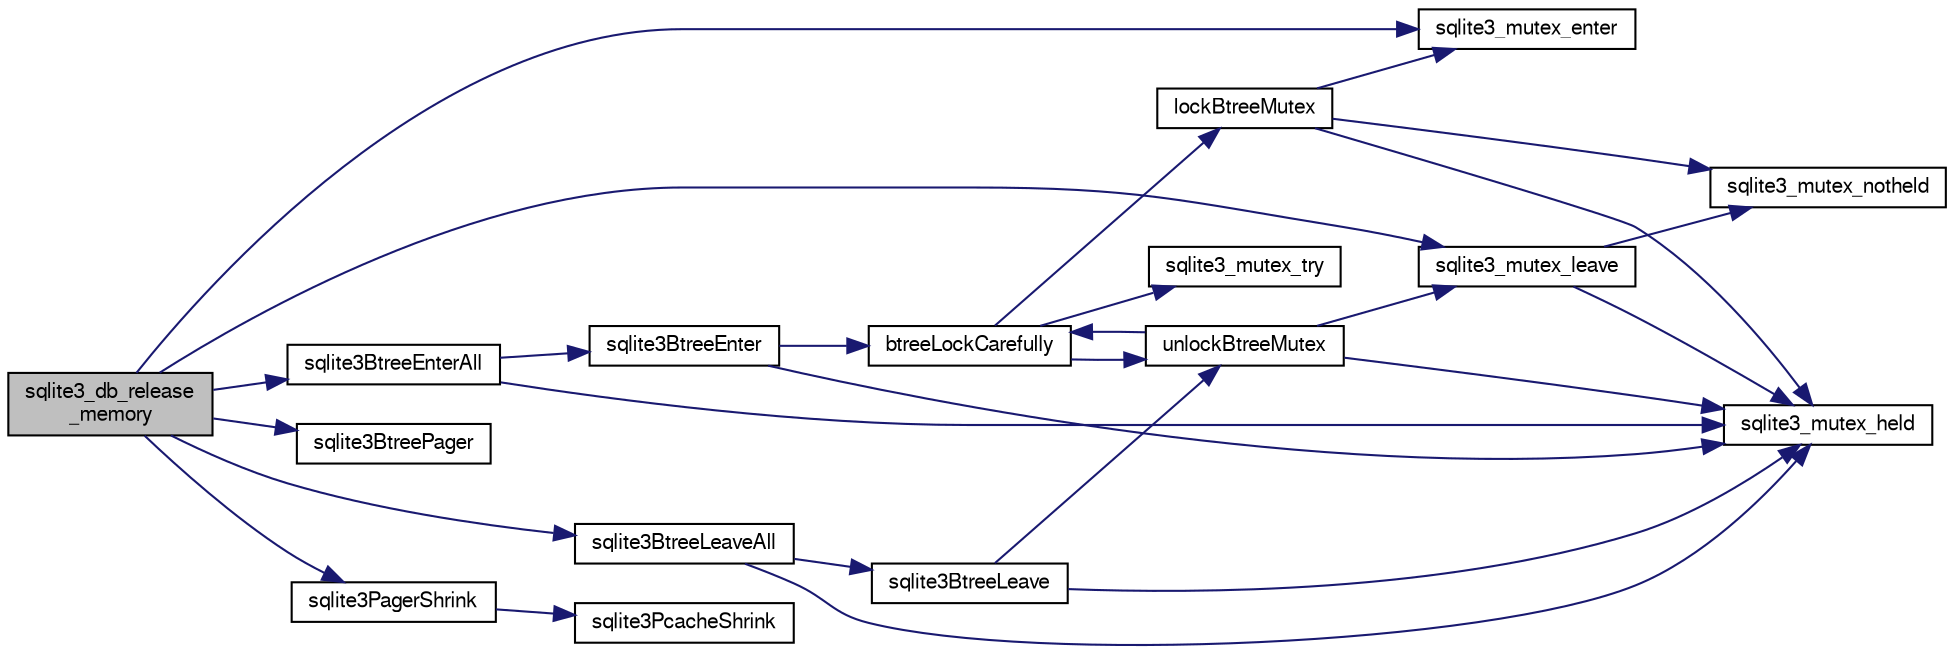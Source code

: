 digraph "sqlite3_db_release_memory"
{
  edge [fontname="FreeSans",fontsize="10",labelfontname="FreeSans",labelfontsize="10"];
  node [fontname="FreeSans",fontsize="10",shape=record];
  rankdir="LR";
  Node328210 [label="sqlite3_db_release\l_memory",height=0.2,width=0.4,color="black", fillcolor="grey75", style="filled", fontcolor="black"];
  Node328210 -> Node328211 [color="midnightblue",fontsize="10",style="solid",fontname="FreeSans"];
  Node328211 [label="sqlite3_mutex_enter",height=0.2,width=0.4,color="black", fillcolor="white", style="filled",URL="$sqlite3_8c.html#a1c12cde690bd89f104de5cbad12a6bf5"];
  Node328210 -> Node328212 [color="midnightblue",fontsize="10",style="solid",fontname="FreeSans"];
  Node328212 [label="sqlite3BtreeEnterAll",height=0.2,width=0.4,color="black", fillcolor="white", style="filled",URL="$sqlite3_8c.html#a7e8c5e623a61d322d3622c3e6202d735"];
  Node328212 -> Node328213 [color="midnightblue",fontsize="10",style="solid",fontname="FreeSans"];
  Node328213 [label="sqlite3_mutex_held",height=0.2,width=0.4,color="black", fillcolor="white", style="filled",URL="$sqlite3_8c.html#acf77da68932b6bc163c5e68547ecc3e7"];
  Node328212 -> Node328214 [color="midnightblue",fontsize="10",style="solid",fontname="FreeSans"];
  Node328214 [label="sqlite3BtreeEnter",height=0.2,width=0.4,color="black", fillcolor="white", style="filled",URL="$sqlite3_8c.html#afa05d700ca373993fe6b0525b867feff"];
  Node328214 -> Node328213 [color="midnightblue",fontsize="10",style="solid",fontname="FreeSans"];
  Node328214 -> Node328215 [color="midnightblue",fontsize="10",style="solid",fontname="FreeSans"];
  Node328215 [label="btreeLockCarefully",height=0.2,width=0.4,color="black", fillcolor="white", style="filled",URL="$sqlite3_8c.html#a796746b1c1e4d6926960636bd74c79d7"];
  Node328215 -> Node328216 [color="midnightblue",fontsize="10",style="solid",fontname="FreeSans"];
  Node328216 [label="sqlite3_mutex_try",height=0.2,width=0.4,color="black", fillcolor="white", style="filled",URL="$sqlite3_8c.html#a196f84b09bdfda96ae5ae23189be1ec8"];
  Node328215 -> Node328217 [color="midnightblue",fontsize="10",style="solid",fontname="FreeSans"];
  Node328217 [label="unlockBtreeMutex",height=0.2,width=0.4,color="black", fillcolor="white", style="filled",URL="$sqlite3_8c.html#a29bc7d1c753dfa2af9fb296b7dc19a4a"];
  Node328217 -> Node328213 [color="midnightblue",fontsize="10",style="solid",fontname="FreeSans"];
  Node328217 -> Node328218 [color="midnightblue",fontsize="10",style="solid",fontname="FreeSans"];
  Node328218 [label="sqlite3_mutex_leave",height=0.2,width=0.4,color="black", fillcolor="white", style="filled",URL="$sqlite3_8c.html#a5838d235601dbd3c1fa993555c6bcc93"];
  Node328218 -> Node328213 [color="midnightblue",fontsize="10",style="solid",fontname="FreeSans"];
  Node328218 -> Node328219 [color="midnightblue",fontsize="10",style="solid",fontname="FreeSans"];
  Node328219 [label="sqlite3_mutex_notheld",height=0.2,width=0.4,color="black", fillcolor="white", style="filled",URL="$sqlite3_8c.html#a83967c837c1c000d3b5adcfaa688f5dc"];
  Node328217 -> Node328215 [color="midnightblue",fontsize="10",style="solid",fontname="FreeSans"];
  Node328215 -> Node328220 [color="midnightblue",fontsize="10",style="solid",fontname="FreeSans"];
  Node328220 [label="lockBtreeMutex",height=0.2,width=0.4,color="black", fillcolor="white", style="filled",URL="$sqlite3_8c.html#ab1714bc62ac8a451c7b17bc53053ca53"];
  Node328220 -> Node328219 [color="midnightblue",fontsize="10",style="solid",fontname="FreeSans"];
  Node328220 -> Node328213 [color="midnightblue",fontsize="10",style="solid",fontname="FreeSans"];
  Node328220 -> Node328211 [color="midnightblue",fontsize="10",style="solid",fontname="FreeSans"];
  Node328210 -> Node328221 [color="midnightblue",fontsize="10",style="solid",fontname="FreeSans"];
  Node328221 [label="sqlite3BtreePager",height=0.2,width=0.4,color="black", fillcolor="white", style="filled",URL="$sqlite3_8c.html#aa0b1925984c0d8606d760b8fa27a4d7c"];
  Node328210 -> Node328222 [color="midnightblue",fontsize="10",style="solid",fontname="FreeSans"];
  Node328222 [label="sqlite3PagerShrink",height=0.2,width=0.4,color="black", fillcolor="white", style="filled",URL="$sqlite3_8c.html#a28f065ffd59dc6b9660bd5622cfa1de8"];
  Node328222 -> Node328223 [color="midnightblue",fontsize="10",style="solid",fontname="FreeSans"];
  Node328223 [label="sqlite3PcacheShrink",height=0.2,width=0.4,color="black", fillcolor="white", style="filled",URL="$sqlite3_8c.html#a7df3d08b937a4d2e1e59f5233ec11465"];
  Node328210 -> Node328224 [color="midnightblue",fontsize="10",style="solid",fontname="FreeSans"];
  Node328224 [label="sqlite3BtreeLeaveAll",height=0.2,width=0.4,color="black", fillcolor="white", style="filled",URL="$sqlite3_8c.html#a282e5f429eee8e0aebc7d18068ebccd2"];
  Node328224 -> Node328213 [color="midnightblue",fontsize="10",style="solid",fontname="FreeSans"];
  Node328224 -> Node328225 [color="midnightblue",fontsize="10",style="solid",fontname="FreeSans"];
  Node328225 [label="sqlite3BtreeLeave",height=0.2,width=0.4,color="black", fillcolor="white", style="filled",URL="$sqlite3_8c.html#a460e4f89d1aeef4b4d334cfe8165da89"];
  Node328225 -> Node328217 [color="midnightblue",fontsize="10",style="solid",fontname="FreeSans"];
  Node328225 -> Node328213 [color="midnightblue",fontsize="10",style="solid",fontname="FreeSans"];
  Node328210 -> Node328218 [color="midnightblue",fontsize="10",style="solid",fontname="FreeSans"];
}
